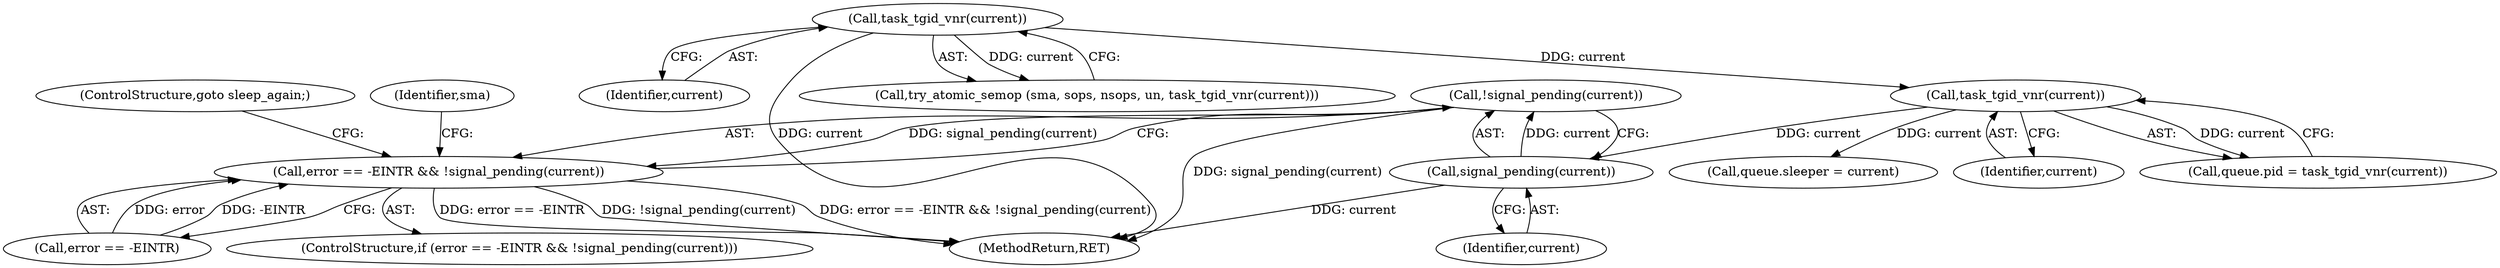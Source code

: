 digraph "0_linux_6062a8dc0517bce23e3c2f7d2fea5e22411269a3_0@API" {
"1000609" [label="(Call,!signal_pending(current))"];
"1000610" [label="(Call,signal_pending(current))"];
"1000460" [label="(Call,task_tgid_vnr(current))"];
"1000420" [label="(Call,task_tgid_vnr(current))"];
"1000604" [label="(Call,error == -EINTR && !signal_pending(current))"];
"1000609" [label="(Call,!signal_pending(current))"];
"1000456" [label="(Call,queue.pid = task_tgid_vnr(current))"];
"1000604" [label="(Call,error == -EINTR && !signal_pending(current))"];
"1000537" [label="(Call,queue.sleeper = current)"];
"1000421" [label="(Identifier,current)"];
"1000612" [label="(ControlStructure,goto sleep_again;)"];
"1000610" [label="(Call,signal_pending(current))"];
"1000605" [label="(Call,error == -EINTR)"];
"1000460" [label="(Call,task_tgid_vnr(current))"];
"1000603" [label="(ControlStructure,if (error == -EINTR && !signal_pending(current)))"];
"1000611" [label="(Identifier,current)"];
"1000461" [label="(Identifier,current)"];
"1000633" [label="(MethodReturn,RET)"];
"1000420" [label="(Call,task_tgid_vnr(current))"];
"1000614" [label="(Identifier,sma)"];
"1000415" [label="(Call,try_atomic_semop (sma, sops, nsops, un, task_tgid_vnr(current)))"];
"1000609" -> "1000604"  [label="AST: "];
"1000609" -> "1000610"  [label="CFG: "];
"1000610" -> "1000609"  [label="AST: "];
"1000604" -> "1000609"  [label="CFG: "];
"1000609" -> "1000633"  [label="DDG: signal_pending(current)"];
"1000609" -> "1000604"  [label="DDG: signal_pending(current)"];
"1000610" -> "1000609"  [label="DDG: current"];
"1000610" -> "1000611"  [label="CFG: "];
"1000611" -> "1000610"  [label="AST: "];
"1000610" -> "1000633"  [label="DDG: current"];
"1000460" -> "1000610"  [label="DDG: current"];
"1000460" -> "1000456"  [label="AST: "];
"1000460" -> "1000461"  [label="CFG: "];
"1000461" -> "1000460"  [label="AST: "];
"1000456" -> "1000460"  [label="CFG: "];
"1000460" -> "1000456"  [label="DDG: current"];
"1000420" -> "1000460"  [label="DDG: current"];
"1000460" -> "1000537"  [label="DDG: current"];
"1000420" -> "1000415"  [label="AST: "];
"1000420" -> "1000421"  [label="CFG: "];
"1000421" -> "1000420"  [label="AST: "];
"1000415" -> "1000420"  [label="CFG: "];
"1000420" -> "1000633"  [label="DDG: current"];
"1000420" -> "1000415"  [label="DDG: current"];
"1000604" -> "1000603"  [label="AST: "];
"1000604" -> "1000605"  [label="CFG: "];
"1000605" -> "1000604"  [label="AST: "];
"1000612" -> "1000604"  [label="CFG: "];
"1000614" -> "1000604"  [label="CFG: "];
"1000604" -> "1000633"  [label="DDG: error == -EINTR && !signal_pending(current)"];
"1000604" -> "1000633"  [label="DDG: error == -EINTR"];
"1000604" -> "1000633"  [label="DDG: !signal_pending(current)"];
"1000605" -> "1000604"  [label="DDG: error"];
"1000605" -> "1000604"  [label="DDG: -EINTR"];
}
